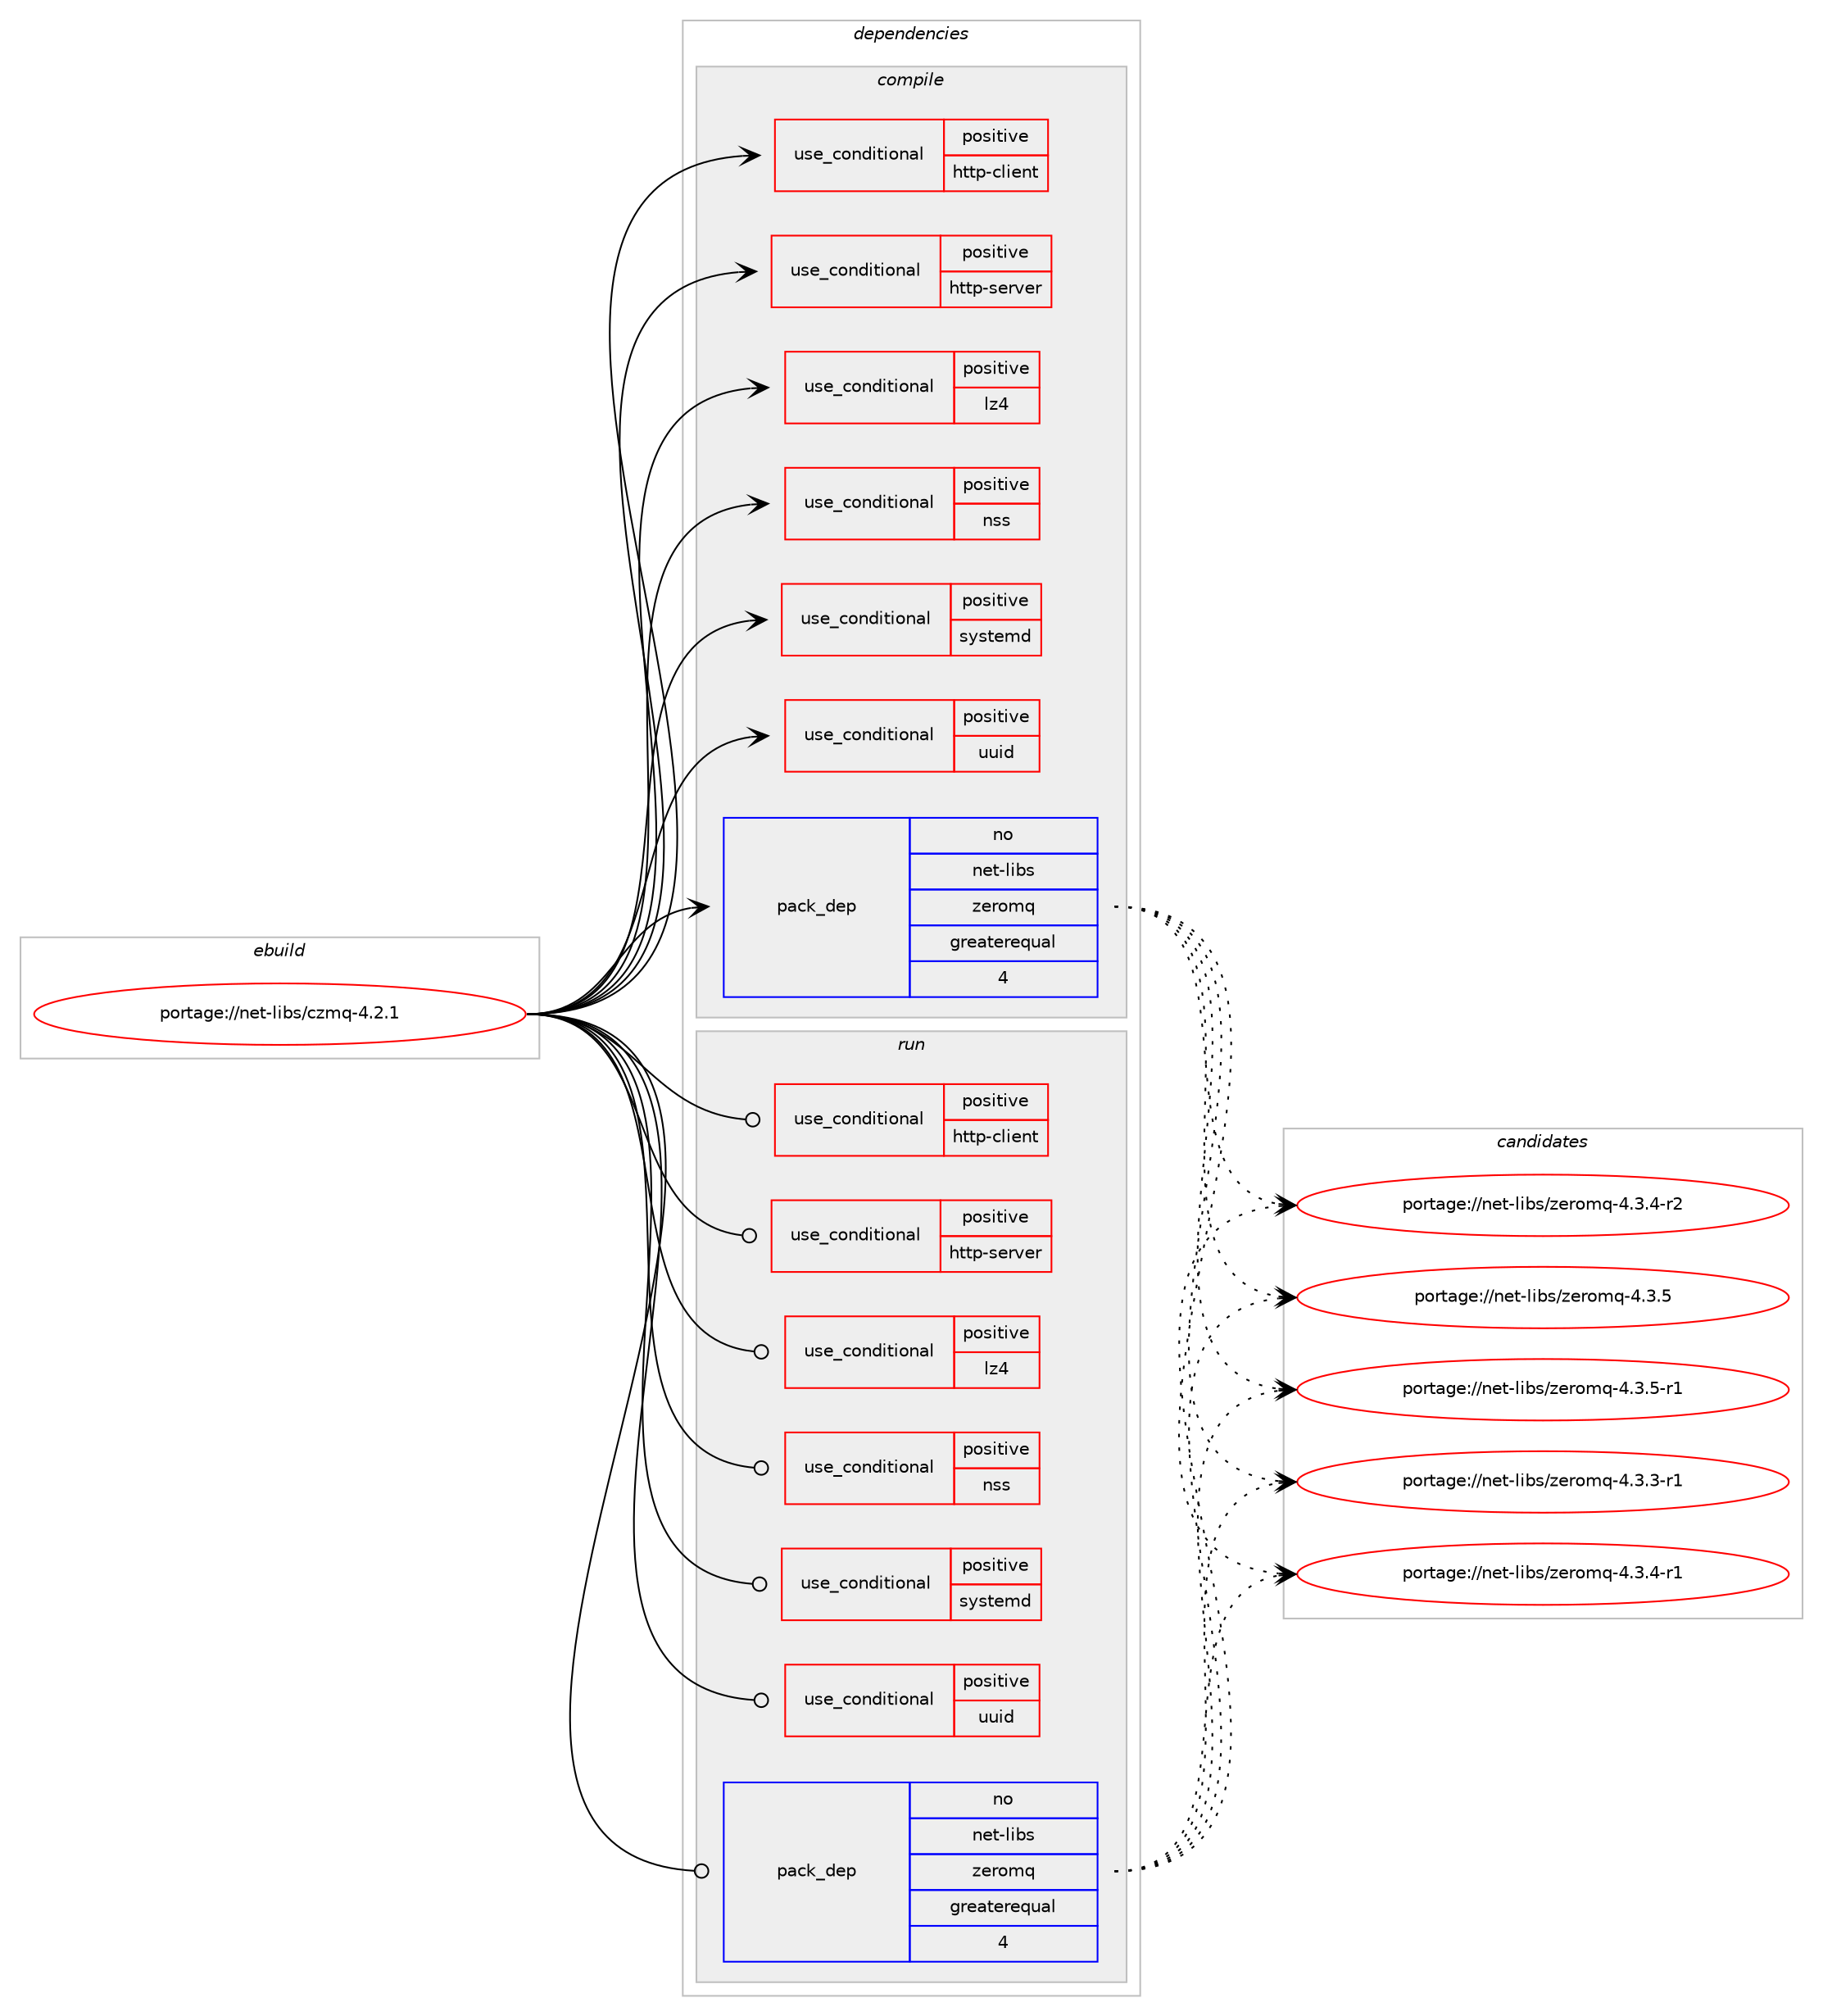 digraph prolog {

# *************
# Graph options
# *************

newrank=true;
concentrate=true;
compound=true;
graph [rankdir=LR,fontname=Helvetica,fontsize=10,ranksep=1.5];#, ranksep=2.5, nodesep=0.2];
edge  [arrowhead=vee];
node  [fontname=Helvetica,fontsize=10];

# **********
# The ebuild
# **********

subgraph cluster_leftcol {
color=gray;
rank=same;
label=<<i>ebuild</i>>;
id [label="portage://net-libs/czmq-4.2.1", color=red, width=4, href="../net-libs/czmq-4.2.1.svg"];
}

# ****************
# The dependencies
# ****************

subgraph cluster_midcol {
color=gray;
label=<<i>dependencies</i>>;
subgraph cluster_compile {
fillcolor="#eeeeee";
style=filled;
label=<<i>compile</i>>;
subgraph cond90837 {
dependency182383 [label=<<TABLE BORDER="0" CELLBORDER="1" CELLSPACING="0" CELLPADDING="4"><TR><TD ROWSPAN="3" CELLPADDING="10">use_conditional</TD></TR><TR><TD>positive</TD></TR><TR><TD>http-client</TD></TR></TABLE>>, shape=none, color=red];
# *** BEGIN UNKNOWN DEPENDENCY TYPE (TODO) ***
# dependency182383 -> package_dependency(portage://net-libs/czmq-4.2.1,install,no,net-misc,curl,none,[,,],[],[])
# *** END UNKNOWN DEPENDENCY TYPE (TODO) ***

}
id:e -> dependency182383:w [weight=20,style="solid",arrowhead="vee"];
subgraph cond90838 {
dependency182384 [label=<<TABLE BORDER="0" CELLBORDER="1" CELLSPACING="0" CELLPADDING="4"><TR><TD ROWSPAN="3" CELLPADDING="10">use_conditional</TD></TR><TR><TD>positive</TD></TR><TR><TD>http-server</TD></TR></TABLE>>, shape=none, color=red];
# *** BEGIN UNKNOWN DEPENDENCY TYPE (TODO) ***
# dependency182384 -> package_dependency(portage://net-libs/czmq-4.2.1,install,no,net-libs,libmicrohttpd,none,[,,],any_same_slot,[])
# *** END UNKNOWN DEPENDENCY TYPE (TODO) ***

}
id:e -> dependency182384:w [weight=20,style="solid",arrowhead="vee"];
subgraph cond90839 {
dependency182385 [label=<<TABLE BORDER="0" CELLBORDER="1" CELLSPACING="0" CELLPADDING="4"><TR><TD ROWSPAN="3" CELLPADDING="10">use_conditional</TD></TR><TR><TD>positive</TD></TR><TR><TD>lz4</TD></TR></TABLE>>, shape=none, color=red];
# *** BEGIN UNKNOWN DEPENDENCY TYPE (TODO) ***
# dependency182385 -> package_dependency(portage://net-libs/czmq-4.2.1,install,no,app-arch,lz4,none,[,,],any_same_slot,[])
# *** END UNKNOWN DEPENDENCY TYPE (TODO) ***

}
id:e -> dependency182385:w [weight=20,style="solid",arrowhead="vee"];
subgraph cond90840 {
dependency182386 [label=<<TABLE BORDER="0" CELLBORDER="1" CELLSPACING="0" CELLPADDING="4"><TR><TD ROWSPAN="3" CELLPADDING="10">use_conditional</TD></TR><TR><TD>positive</TD></TR><TR><TD>nss</TD></TR></TABLE>>, shape=none, color=red];
# *** BEGIN UNKNOWN DEPENDENCY TYPE (TODO) ***
# dependency182386 -> package_dependency(portage://net-libs/czmq-4.2.1,install,no,dev-libs,nspr,none,[,,],[],[])
# *** END UNKNOWN DEPENDENCY TYPE (TODO) ***

# *** BEGIN UNKNOWN DEPENDENCY TYPE (TODO) ***
# dependency182386 -> package_dependency(portage://net-libs/czmq-4.2.1,install,no,dev-libs,nss,none,[,,],[],[])
# *** END UNKNOWN DEPENDENCY TYPE (TODO) ***

}
id:e -> dependency182386:w [weight=20,style="solid",arrowhead="vee"];
subgraph cond90841 {
dependency182387 [label=<<TABLE BORDER="0" CELLBORDER="1" CELLSPACING="0" CELLPADDING="4"><TR><TD ROWSPAN="3" CELLPADDING="10">use_conditional</TD></TR><TR><TD>positive</TD></TR><TR><TD>systemd</TD></TR></TABLE>>, shape=none, color=red];
# *** BEGIN UNKNOWN DEPENDENCY TYPE (TODO) ***
# dependency182387 -> package_dependency(portage://net-libs/czmq-4.2.1,install,no,sys-apps,systemd,none,[,,],[],[])
# *** END UNKNOWN DEPENDENCY TYPE (TODO) ***

}
id:e -> dependency182387:w [weight=20,style="solid",arrowhead="vee"];
subgraph cond90842 {
dependency182388 [label=<<TABLE BORDER="0" CELLBORDER="1" CELLSPACING="0" CELLPADDING="4"><TR><TD ROWSPAN="3" CELLPADDING="10">use_conditional</TD></TR><TR><TD>positive</TD></TR><TR><TD>uuid</TD></TR></TABLE>>, shape=none, color=red];
# *** BEGIN UNKNOWN DEPENDENCY TYPE (TODO) ***
# dependency182388 -> package_dependency(portage://net-libs/czmq-4.2.1,install,no,sys-apps,util-linux,none,[,,],[slot(0)],[])
# *** END UNKNOWN DEPENDENCY TYPE (TODO) ***

}
id:e -> dependency182388:w [weight=20,style="solid",arrowhead="vee"];
subgraph pack88957 {
dependency182389 [label=<<TABLE BORDER="0" CELLBORDER="1" CELLSPACING="0" CELLPADDING="4" WIDTH="220"><TR><TD ROWSPAN="6" CELLPADDING="30">pack_dep</TD></TR><TR><TD WIDTH="110">no</TD></TR><TR><TD>net-libs</TD></TR><TR><TD>zeromq</TD></TR><TR><TD>greaterequal</TD></TR><TR><TD>4</TD></TR></TABLE>>, shape=none, color=blue];
}
id:e -> dependency182389:w [weight=20,style="solid",arrowhead="vee"];
}
subgraph cluster_compileandrun {
fillcolor="#eeeeee";
style=filled;
label=<<i>compile and run</i>>;
}
subgraph cluster_run {
fillcolor="#eeeeee";
style=filled;
label=<<i>run</i>>;
subgraph cond90843 {
dependency182390 [label=<<TABLE BORDER="0" CELLBORDER="1" CELLSPACING="0" CELLPADDING="4"><TR><TD ROWSPAN="3" CELLPADDING="10">use_conditional</TD></TR><TR><TD>positive</TD></TR><TR><TD>http-client</TD></TR></TABLE>>, shape=none, color=red];
# *** BEGIN UNKNOWN DEPENDENCY TYPE (TODO) ***
# dependency182390 -> package_dependency(portage://net-libs/czmq-4.2.1,run,no,net-misc,curl,none,[,,],[],[])
# *** END UNKNOWN DEPENDENCY TYPE (TODO) ***

}
id:e -> dependency182390:w [weight=20,style="solid",arrowhead="odot"];
subgraph cond90844 {
dependency182391 [label=<<TABLE BORDER="0" CELLBORDER="1" CELLSPACING="0" CELLPADDING="4"><TR><TD ROWSPAN="3" CELLPADDING="10">use_conditional</TD></TR><TR><TD>positive</TD></TR><TR><TD>http-server</TD></TR></TABLE>>, shape=none, color=red];
# *** BEGIN UNKNOWN DEPENDENCY TYPE (TODO) ***
# dependency182391 -> package_dependency(portage://net-libs/czmq-4.2.1,run,no,net-libs,libmicrohttpd,none,[,,],any_same_slot,[])
# *** END UNKNOWN DEPENDENCY TYPE (TODO) ***

}
id:e -> dependency182391:w [weight=20,style="solid",arrowhead="odot"];
subgraph cond90845 {
dependency182392 [label=<<TABLE BORDER="0" CELLBORDER="1" CELLSPACING="0" CELLPADDING="4"><TR><TD ROWSPAN="3" CELLPADDING="10">use_conditional</TD></TR><TR><TD>positive</TD></TR><TR><TD>lz4</TD></TR></TABLE>>, shape=none, color=red];
# *** BEGIN UNKNOWN DEPENDENCY TYPE (TODO) ***
# dependency182392 -> package_dependency(portage://net-libs/czmq-4.2.1,run,no,app-arch,lz4,none,[,,],any_same_slot,[])
# *** END UNKNOWN DEPENDENCY TYPE (TODO) ***

}
id:e -> dependency182392:w [weight=20,style="solid",arrowhead="odot"];
subgraph cond90846 {
dependency182393 [label=<<TABLE BORDER="0" CELLBORDER="1" CELLSPACING="0" CELLPADDING="4"><TR><TD ROWSPAN="3" CELLPADDING="10">use_conditional</TD></TR><TR><TD>positive</TD></TR><TR><TD>nss</TD></TR></TABLE>>, shape=none, color=red];
# *** BEGIN UNKNOWN DEPENDENCY TYPE (TODO) ***
# dependency182393 -> package_dependency(portage://net-libs/czmq-4.2.1,run,no,dev-libs,nspr,none,[,,],[],[])
# *** END UNKNOWN DEPENDENCY TYPE (TODO) ***

# *** BEGIN UNKNOWN DEPENDENCY TYPE (TODO) ***
# dependency182393 -> package_dependency(portage://net-libs/czmq-4.2.1,run,no,dev-libs,nss,none,[,,],[],[])
# *** END UNKNOWN DEPENDENCY TYPE (TODO) ***

}
id:e -> dependency182393:w [weight=20,style="solid",arrowhead="odot"];
subgraph cond90847 {
dependency182394 [label=<<TABLE BORDER="0" CELLBORDER="1" CELLSPACING="0" CELLPADDING="4"><TR><TD ROWSPAN="3" CELLPADDING="10">use_conditional</TD></TR><TR><TD>positive</TD></TR><TR><TD>systemd</TD></TR></TABLE>>, shape=none, color=red];
# *** BEGIN UNKNOWN DEPENDENCY TYPE (TODO) ***
# dependency182394 -> package_dependency(portage://net-libs/czmq-4.2.1,run,no,sys-apps,systemd,none,[,,],[],[])
# *** END UNKNOWN DEPENDENCY TYPE (TODO) ***

}
id:e -> dependency182394:w [weight=20,style="solid",arrowhead="odot"];
subgraph cond90848 {
dependency182395 [label=<<TABLE BORDER="0" CELLBORDER="1" CELLSPACING="0" CELLPADDING="4"><TR><TD ROWSPAN="3" CELLPADDING="10">use_conditional</TD></TR><TR><TD>positive</TD></TR><TR><TD>uuid</TD></TR></TABLE>>, shape=none, color=red];
# *** BEGIN UNKNOWN DEPENDENCY TYPE (TODO) ***
# dependency182395 -> package_dependency(portage://net-libs/czmq-4.2.1,run,no,sys-apps,util-linux,none,[,,],[slot(0)],[])
# *** END UNKNOWN DEPENDENCY TYPE (TODO) ***

}
id:e -> dependency182395:w [weight=20,style="solid",arrowhead="odot"];
subgraph pack88958 {
dependency182396 [label=<<TABLE BORDER="0" CELLBORDER="1" CELLSPACING="0" CELLPADDING="4" WIDTH="220"><TR><TD ROWSPAN="6" CELLPADDING="30">pack_dep</TD></TR><TR><TD WIDTH="110">no</TD></TR><TR><TD>net-libs</TD></TR><TR><TD>zeromq</TD></TR><TR><TD>greaterequal</TD></TR><TR><TD>4</TD></TR></TABLE>>, shape=none, color=blue];
}
id:e -> dependency182396:w [weight=20,style="solid",arrowhead="odot"];
}
}

# **************
# The candidates
# **************

subgraph cluster_choices {
rank=same;
color=gray;
label=<<i>candidates</i>>;

subgraph choice88957 {
color=black;
nodesep=1;
choice1101011164510810598115471221011141111091134552465146514511449 [label="portage://net-libs/zeromq-4.3.3-r1", color=red, width=4,href="../net-libs/zeromq-4.3.3-r1.svg"];
choice1101011164510810598115471221011141111091134552465146524511449 [label="portage://net-libs/zeromq-4.3.4-r1", color=red, width=4,href="../net-libs/zeromq-4.3.4-r1.svg"];
choice1101011164510810598115471221011141111091134552465146524511450 [label="portage://net-libs/zeromq-4.3.4-r2", color=red, width=4,href="../net-libs/zeromq-4.3.4-r2.svg"];
choice110101116451081059811547122101114111109113455246514653 [label="portage://net-libs/zeromq-4.3.5", color=red, width=4,href="../net-libs/zeromq-4.3.5.svg"];
choice1101011164510810598115471221011141111091134552465146534511449 [label="portage://net-libs/zeromq-4.3.5-r1", color=red, width=4,href="../net-libs/zeromq-4.3.5-r1.svg"];
dependency182389:e -> choice1101011164510810598115471221011141111091134552465146514511449:w [style=dotted,weight="100"];
dependency182389:e -> choice1101011164510810598115471221011141111091134552465146524511449:w [style=dotted,weight="100"];
dependency182389:e -> choice1101011164510810598115471221011141111091134552465146524511450:w [style=dotted,weight="100"];
dependency182389:e -> choice110101116451081059811547122101114111109113455246514653:w [style=dotted,weight="100"];
dependency182389:e -> choice1101011164510810598115471221011141111091134552465146534511449:w [style=dotted,weight="100"];
}
subgraph choice88958 {
color=black;
nodesep=1;
choice1101011164510810598115471221011141111091134552465146514511449 [label="portage://net-libs/zeromq-4.3.3-r1", color=red, width=4,href="../net-libs/zeromq-4.3.3-r1.svg"];
choice1101011164510810598115471221011141111091134552465146524511449 [label="portage://net-libs/zeromq-4.3.4-r1", color=red, width=4,href="../net-libs/zeromq-4.3.4-r1.svg"];
choice1101011164510810598115471221011141111091134552465146524511450 [label="portage://net-libs/zeromq-4.3.4-r2", color=red, width=4,href="../net-libs/zeromq-4.3.4-r2.svg"];
choice110101116451081059811547122101114111109113455246514653 [label="portage://net-libs/zeromq-4.3.5", color=red, width=4,href="../net-libs/zeromq-4.3.5.svg"];
choice1101011164510810598115471221011141111091134552465146534511449 [label="portage://net-libs/zeromq-4.3.5-r1", color=red, width=4,href="../net-libs/zeromq-4.3.5-r1.svg"];
dependency182396:e -> choice1101011164510810598115471221011141111091134552465146514511449:w [style=dotted,weight="100"];
dependency182396:e -> choice1101011164510810598115471221011141111091134552465146524511449:w [style=dotted,weight="100"];
dependency182396:e -> choice1101011164510810598115471221011141111091134552465146524511450:w [style=dotted,weight="100"];
dependency182396:e -> choice110101116451081059811547122101114111109113455246514653:w [style=dotted,weight="100"];
dependency182396:e -> choice1101011164510810598115471221011141111091134552465146534511449:w [style=dotted,weight="100"];
}
}

}
